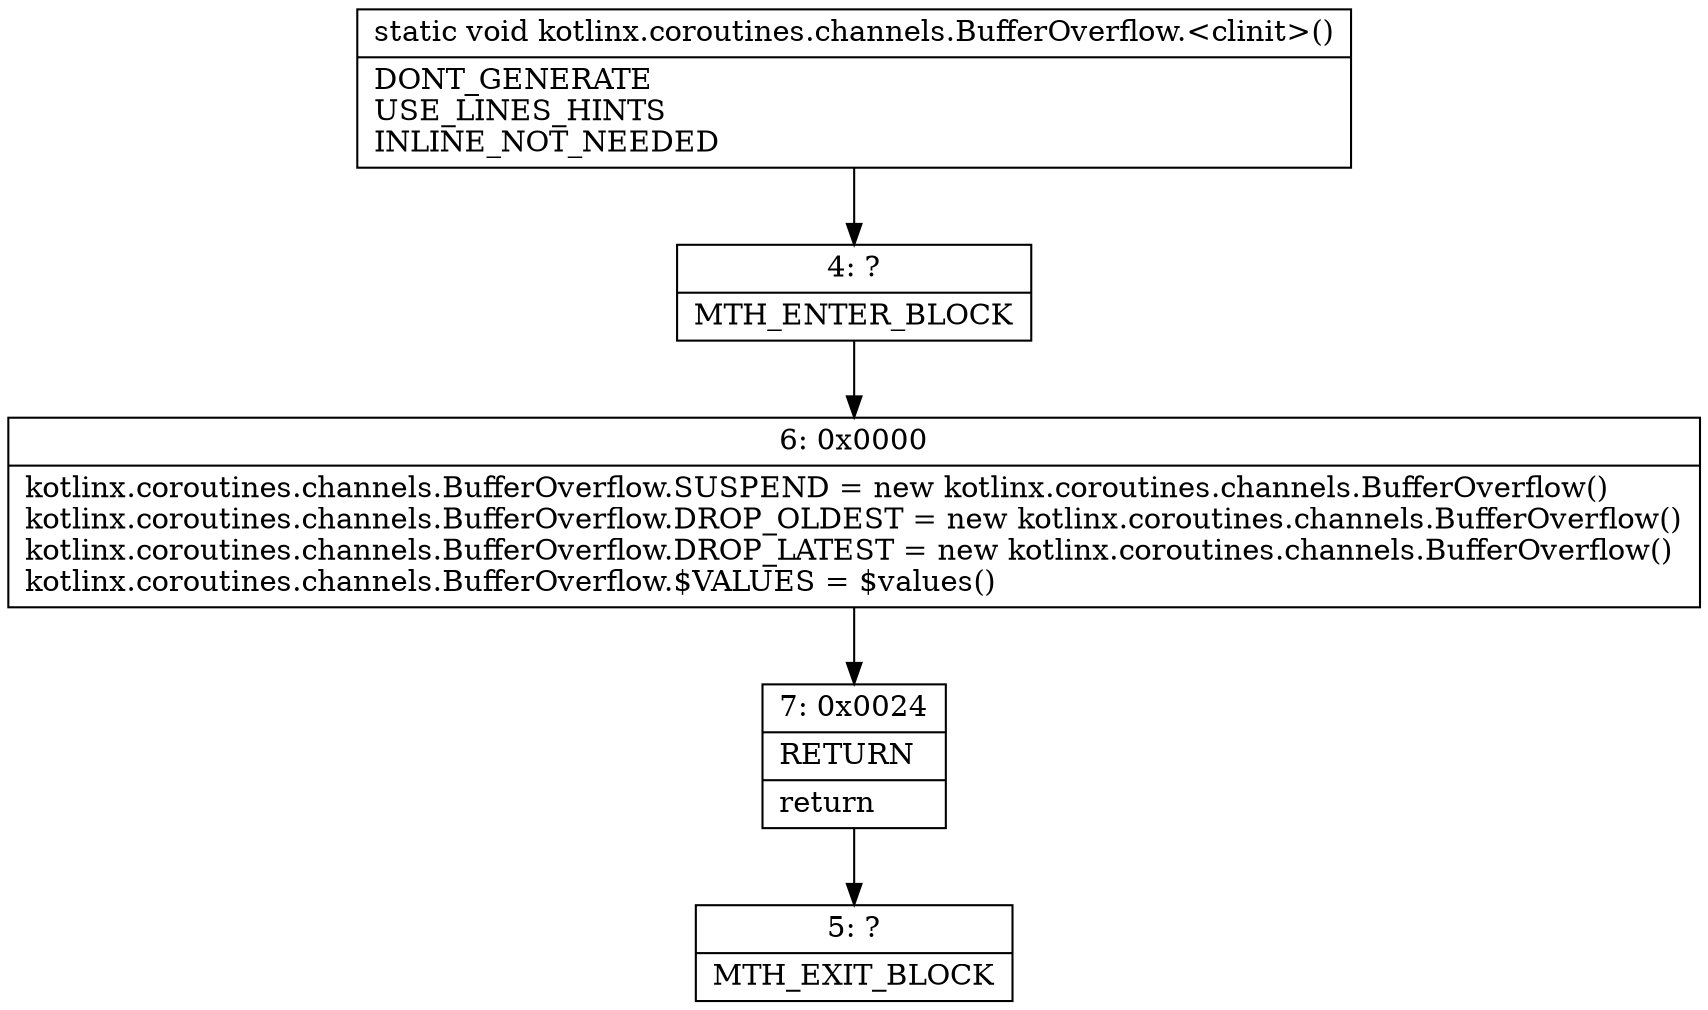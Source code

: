digraph "CFG forkotlinx.coroutines.channels.BufferOverflow.\<clinit\>()V" {
Node_4 [shape=record,label="{4\:\ ?|MTH_ENTER_BLOCK\l}"];
Node_6 [shape=record,label="{6\:\ 0x0000|kotlinx.coroutines.channels.BufferOverflow.SUSPEND = new kotlinx.coroutines.channels.BufferOverflow()\lkotlinx.coroutines.channels.BufferOverflow.DROP_OLDEST = new kotlinx.coroutines.channels.BufferOverflow()\lkotlinx.coroutines.channels.BufferOverflow.DROP_LATEST = new kotlinx.coroutines.channels.BufferOverflow()\lkotlinx.coroutines.channels.BufferOverflow.$VALUES = $values()\l}"];
Node_7 [shape=record,label="{7\:\ 0x0024|RETURN\l|return\l}"];
Node_5 [shape=record,label="{5\:\ ?|MTH_EXIT_BLOCK\l}"];
MethodNode[shape=record,label="{static void kotlinx.coroutines.channels.BufferOverflow.\<clinit\>()  | DONT_GENERATE\lUSE_LINES_HINTS\lINLINE_NOT_NEEDED\l}"];
MethodNode -> Node_4;Node_4 -> Node_6;
Node_6 -> Node_7;
Node_7 -> Node_5;
}

